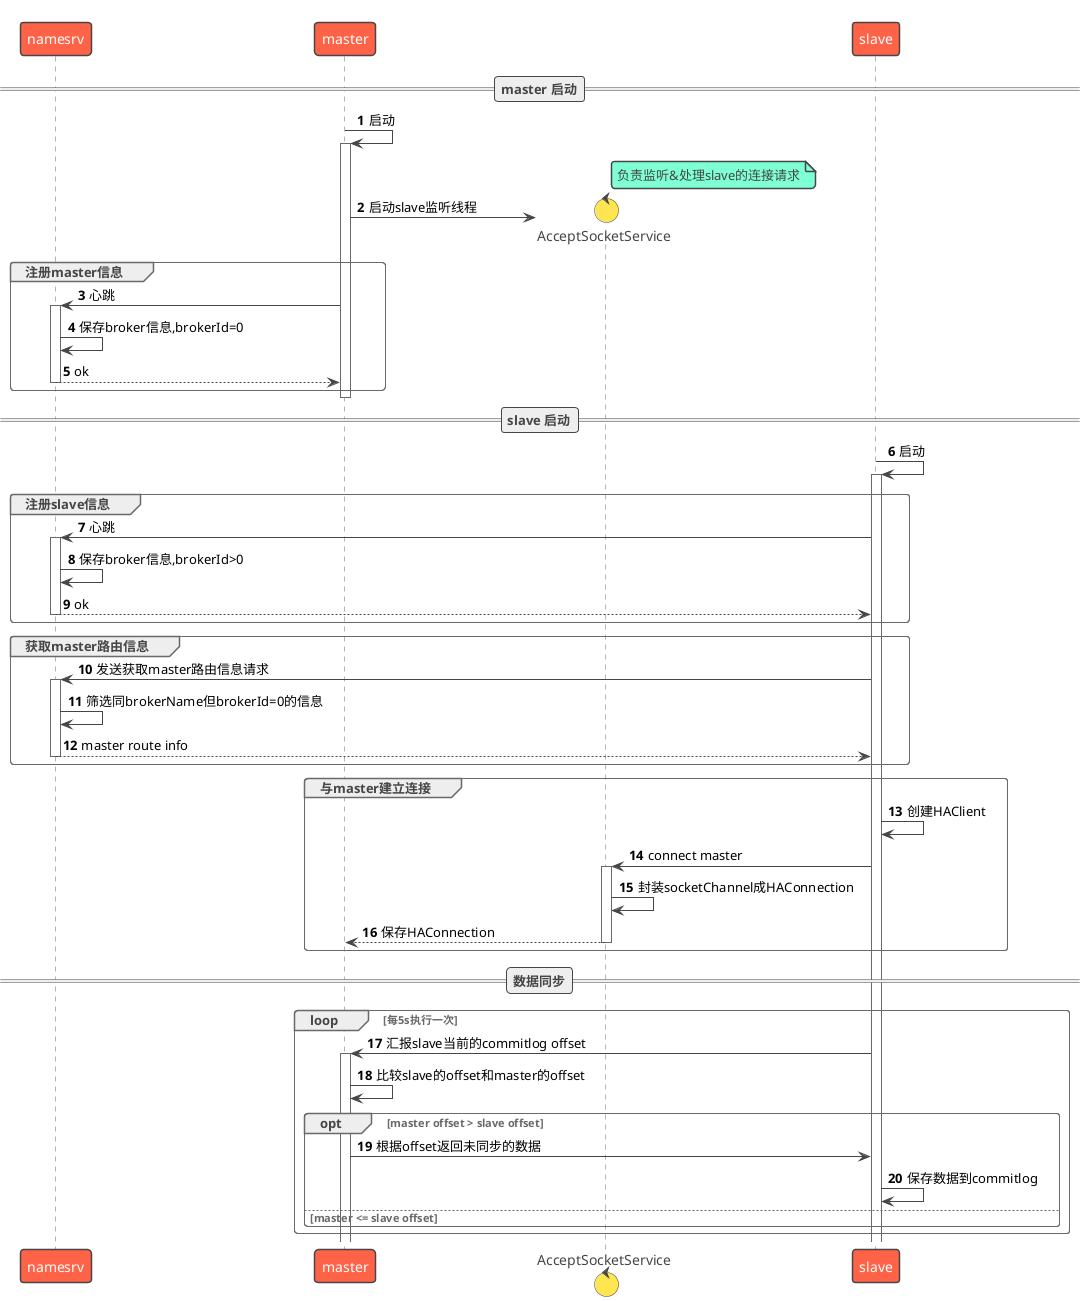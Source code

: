 @startuml
!theme vibrant
autonumber
participant namesrv

==master 启动==
master -> master ++: 启动
create control AcceptSocketService
note right of AcceptSocketService : 负责监听&处理slave的连接请求
master -> AcceptSocketService : 启动slave监听线程
group 注册master信息
master -> namesrv ++: 心跳
namesrv -> namesrv : 保存broker信息,brokerId=0
namesrv --> master --: ok
end
deactivate
==slave 启动==
slave -> slave ++: 启动
group 注册slave信息
slave -> namesrv ++: 心跳
namesrv -> namesrv : 保存broker信息,brokerId>0
namesrv --> slave --: ok
end
group 获取master路由信息
slave -> namesrv ++: 发送获取master路由信息请求
namesrv -> namesrv : 筛选同brokerName但brokerId=0的信息
return master route info
end
group 与master建立连接
slave -> slave : 创建HAClient
slave -> AcceptSocketService ++: connect master
AcceptSocketService -> AcceptSocketService : 封装socketChannel成HAConnection
AcceptSocketService --> master --: 保存HAConnection
end
==数据同步==
loop 每5s执行一次
    slave -> master ++: 汇报slave当前的commitlog offset
    master -> master : 比较slave的offset和master的offset
    opt master offset > slave offset
        master -> slave : 根据offset返回未同步的数据
        slave -> slave : 保存数据到commitlog
    else master <= slave offset
    end
end

@enduml